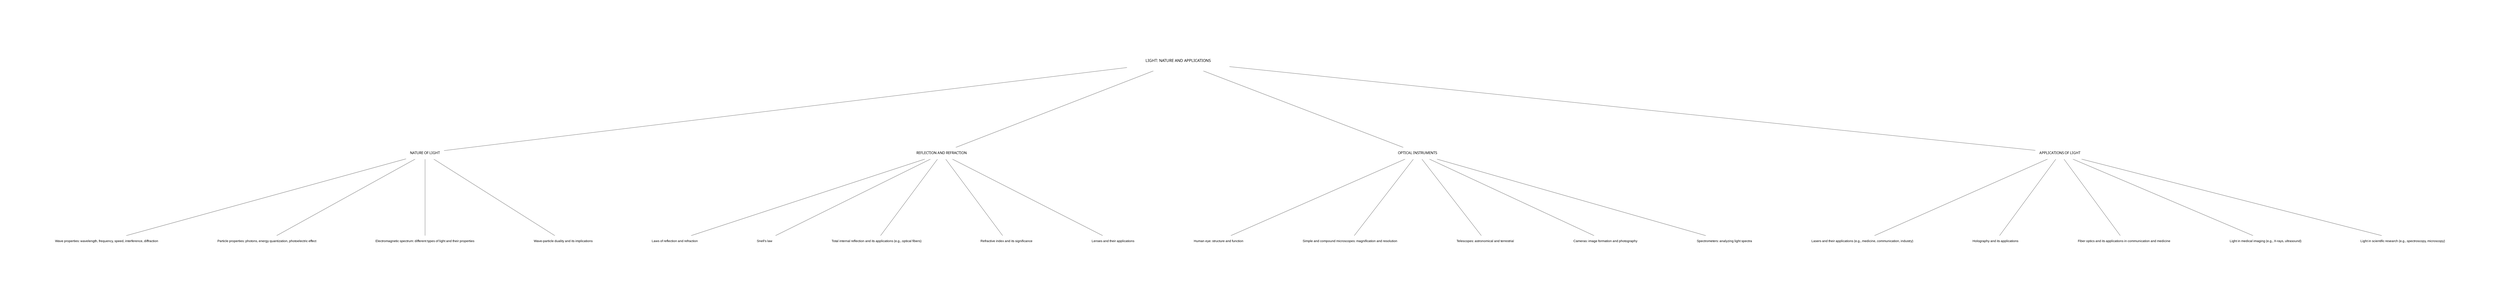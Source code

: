 digraph G {
  graph [overlap=prism, splines=polyline, nodesep=2.0, ranksep=3.0, bgcolor="white", pad=2.0, outputorder=edgesfirst, concentrate=true, sep="+25,25"];
  node [shape=box, fontname="Arial", fontsize=10, margin=0.15, height=0.3, width=0, style="filled", fillcolor="white", penwidth=0, color=white];
  edge [color="black", penwidth=0.5, arrowhead=none];
  "root" [label="LIGHT: NATURE AND APPLICATIONS", shape=box, style="filled,rounded", fillcolor="white", penwidth=0.5, fontsize=11, fontname="Arial-Bold", margin=0.3, width=4.0, height=0.6, pos="0,0!"];
  "subtopic_0" [label="NATURE OF LIGHT", fontsize=10, fontname="Arial-Bold", style="filled", fillcolor="white", pos="8.660254037844387,4.999999999999999!"];
  "root" -> "subtopic_0" [penwidth=0.5];
  "subtopic_0_point_0" [label="Wave properties: wavelength, frequency, speed, interference, diffraction", fontsize=9, style="filled", fillcolor="white", pos="13.156821368322769,4.472515858051986!"];
  "subtopic_0" -> "subtopic_0_point_0" [penwidth=0.5];
  "subtopic_0_point_1" [label="Particle properties: photons, energy quantization, photoelectric effect", fontsize=9, style="filled", fillcolor="white", pos="13.156821368322769,7.472515858051986!"];
  "subtopic_0" -> "subtopic_0_point_1" [penwidth=0.5];
  "subtopic_0_point_2" [label="Electromagnetic spectrum: different types of light and their properties", fontsize=9, style="filled", fillcolor="white", pos="13.156821368322769,10.472515858051986!"];
  "subtopic_0" -> "subtopic_0_point_2" [penwidth=0.5];
  "subtopic_0_point_3" [label="Wave-particle duality and its implications", fontsize=9, style="filled", fillcolor="white", pos="13.156821368322769,13.472515858051986!"];
  "subtopic_0" -> "subtopic_0_point_3" [penwidth=0.5];
  "subtopic_1" [label="REFLECTION AND REFRACTION", fontsize=10, fontname="Arial-Bold", style="filled", fillcolor="white", pos="-4.999999999999998,8.660254037844387!"];
  "root" -> "subtopic_1" [penwidth=0.5];
  "subtopic_1_point_0" [label="Laws of reflection and refraction", fontsize=9, style="filled", fillcolor="white", pos="-6.907883608995459,8.348837353093137!"];
  "subtopic_1" -> "subtopic_1_point_0" [penwidth=0.5];
  "subtopic_1_point_1" [label="Snell's law", fontsize=9, style="filled", fillcolor="white", pos="-6.907883608995459,11.348837353093137!"];
  "subtopic_1" -> "subtopic_1_point_1" [penwidth=0.5];
  "subtopic_1_point_2" [label="Total internal reflection and its applications (e.g., optical fibers)", fontsize=9, style="filled", fillcolor="white", pos="-6.907883608995459,14.348837353093137!"];
  "subtopic_1" -> "subtopic_1_point_2" [penwidth=0.5];
  "subtopic_1_point_3" [label="Refractive index and its significance", fontsize=9, style="filled", fillcolor="white", pos="-6.907883608995459,17.34883735309314!"];
  "subtopic_1" -> "subtopic_1_point_3" [penwidth=0.5];
  "subtopic_1_point_4" [label="Lenses and their applications", fontsize=9, style="filled", fillcolor="white", pos="-6.907883608995459,20.34883735309314!"];
  "subtopic_1" -> "subtopic_1_point_4" [penwidth=0.5];
  "subtopic_2" [label="OPTICAL INSTRUMENTS", fontsize=10, fontname="Arial-Bold", style="filled", fillcolor="white", pos="-8.660254037844389,-4.999999999999998!"];
  "root" -> "subtopic_2" [penwidth=0.5];
  "subtopic_2_point_0" [label="Human eye: structure and function", fontsize=9, style="filled", fillcolor="white", pos="-14.348837353093138,-12.907883608995459!"];
  "subtopic_2" -> "subtopic_2_point_0" [penwidth=0.5];
  "subtopic_2_point_1" [label="Simple and compound microscopes: magnification and resolution", fontsize=9, style="filled", fillcolor="white", pos="-14.348837353093138,-9.907883608995459!"];
  "subtopic_2" -> "subtopic_2_point_1" [penwidth=0.5];
  "subtopic_2_point_2" [label="Telescopes: astronomical and terrestrial", fontsize=9, style="filled", fillcolor="white", pos="-14.348837353093138,-6.9078836089954585!"];
  "subtopic_2" -> "subtopic_2_point_2" [penwidth=0.5];
  "subtopic_2_point_3" [label="Cameras: image formation and photography", fontsize=9, style="filled", fillcolor="white", pos="-14.348837353093138,-3.9078836089954585!"];
  "subtopic_2" -> "subtopic_2_point_3" [penwidth=0.5];
  "subtopic_2_point_4" [label="Spectrometers: analyzing light spectra", fontsize=9, style="filled", fillcolor="white", pos="-14.348837353093138,-0.9078836089954585!"];
  "subtopic_2" -> "subtopic_2_point_4" [penwidth=0.5];
  "subtopic_3" [label="APPLICATIONS OF LIGHT", fontsize=10, fontname="Arial-Bold", style="filled", fillcolor="white", pos="5.000000000000001,-8.660254037844386!"];
  "root" -> "subtopic_3" [penwidth=0.5];
  "subtopic_3_point_0" [label="Lasers and their applications (e.g., medicine, communication, industry)", fontsize=9, style="filled", fillcolor="white", pos="8.97251585805199,-19.156821368322767!"];
  "subtopic_3" -> "subtopic_3_point_0" [penwidth=0.5];
  "subtopic_3_point_1" [label="Holography and its applications", fontsize=9, style="filled", fillcolor="white", pos="8.97251585805199,-16.156821368322767!"];
  "subtopic_3" -> "subtopic_3_point_1" [penwidth=0.5];
  "subtopic_3_point_2" [label="Fiber optics and its applications in communication and medicine", fontsize=9, style="filled", fillcolor="white", pos="8.97251585805199,-13.156821368322767!"];
  "subtopic_3" -> "subtopic_3_point_2" [penwidth=0.5];
  "subtopic_3_point_3" [label="Light in medical imaging (e.g., X-rays, ultrasound)", fontsize=9, style="filled", fillcolor="white", pos="8.97251585805199,-10.156821368322767!"];
  "subtopic_3" -> "subtopic_3_point_3" [penwidth=0.5];
  "subtopic_3_point_4" [label="Light in scientific research (e.g., spectroscopy, microscopy)", fontsize=9, style="filled", fillcolor="white", pos="8.97251585805199,-7.156821368322767!"];
  "subtopic_3" -> "subtopic_3_point_4" [penwidth=0.5];
}